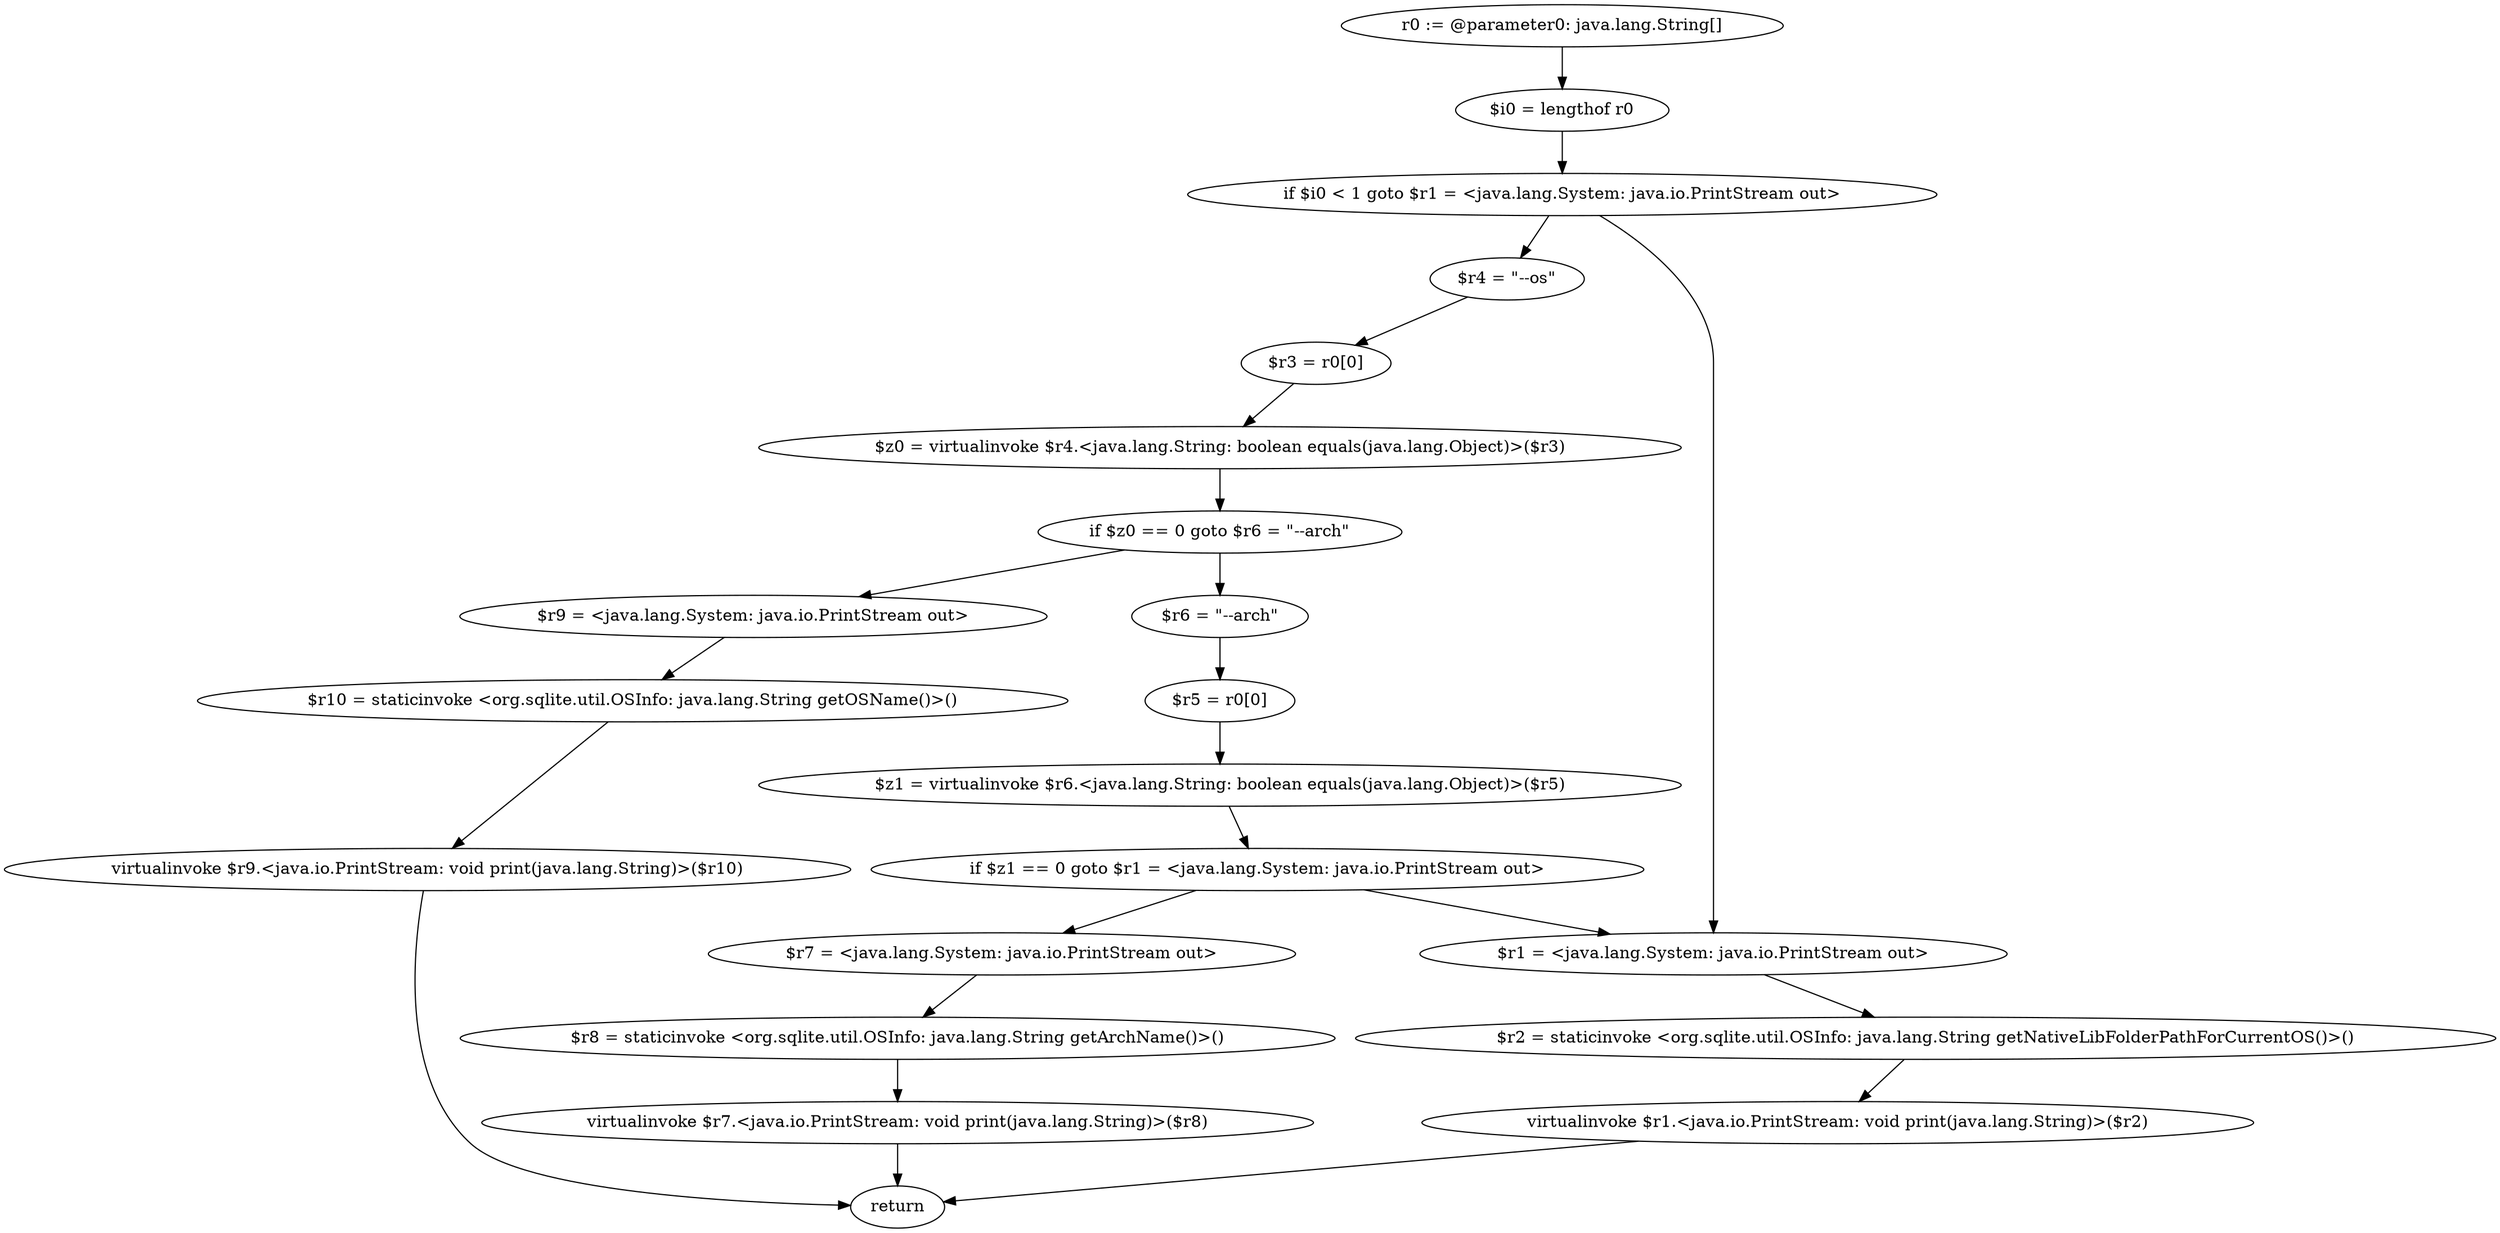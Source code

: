 digraph "unitGraph" {
    "r0 := @parameter0: java.lang.String[]"
    "$i0 = lengthof r0"
    "if $i0 < 1 goto $r1 = <java.lang.System: java.io.PrintStream out>"
    "$r4 = \"--os\""
    "$r3 = r0[0]"
    "$z0 = virtualinvoke $r4.<java.lang.String: boolean equals(java.lang.Object)>($r3)"
    "if $z0 == 0 goto $r6 = \"--arch\""
    "$r9 = <java.lang.System: java.io.PrintStream out>"
    "$r10 = staticinvoke <org.sqlite.util.OSInfo: java.lang.String getOSName()>()"
    "virtualinvoke $r9.<java.io.PrintStream: void print(java.lang.String)>($r10)"
    "return"
    "$r6 = \"--arch\""
    "$r5 = r0[0]"
    "$z1 = virtualinvoke $r6.<java.lang.String: boolean equals(java.lang.Object)>($r5)"
    "if $z1 == 0 goto $r1 = <java.lang.System: java.io.PrintStream out>"
    "$r7 = <java.lang.System: java.io.PrintStream out>"
    "$r8 = staticinvoke <org.sqlite.util.OSInfo: java.lang.String getArchName()>()"
    "virtualinvoke $r7.<java.io.PrintStream: void print(java.lang.String)>($r8)"
    "$r1 = <java.lang.System: java.io.PrintStream out>"
    "$r2 = staticinvoke <org.sqlite.util.OSInfo: java.lang.String getNativeLibFolderPathForCurrentOS()>()"
    "virtualinvoke $r1.<java.io.PrintStream: void print(java.lang.String)>($r2)"
    "r0 := @parameter0: java.lang.String[]"->"$i0 = lengthof r0";
    "$i0 = lengthof r0"->"if $i0 < 1 goto $r1 = <java.lang.System: java.io.PrintStream out>";
    "if $i0 < 1 goto $r1 = <java.lang.System: java.io.PrintStream out>"->"$r4 = \"--os\"";
    "if $i0 < 1 goto $r1 = <java.lang.System: java.io.PrintStream out>"->"$r1 = <java.lang.System: java.io.PrintStream out>";
    "$r4 = \"--os\""->"$r3 = r0[0]";
    "$r3 = r0[0]"->"$z0 = virtualinvoke $r4.<java.lang.String: boolean equals(java.lang.Object)>($r3)";
    "$z0 = virtualinvoke $r4.<java.lang.String: boolean equals(java.lang.Object)>($r3)"->"if $z0 == 0 goto $r6 = \"--arch\"";
    "if $z0 == 0 goto $r6 = \"--arch\""->"$r9 = <java.lang.System: java.io.PrintStream out>";
    "if $z0 == 0 goto $r6 = \"--arch\""->"$r6 = \"--arch\"";
    "$r9 = <java.lang.System: java.io.PrintStream out>"->"$r10 = staticinvoke <org.sqlite.util.OSInfo: java.lang.String getOSName()>()";
    "$r10 = staticinvoke <org.sqlite.util.OSInfo: java.lang.String getOSName()>()"->"virtualinvoke $r9.<java.io.PrintStream: void print(java.lang.String)>($r10)";
    "virtualinvoke $r9.<java.io.PrintStream: void print(java.lang.String)>($r10)"->"return";
    "$r6 = \"--arch\""->"$r5 = r0[0]";
    "$r5 = r0[0]"->"$z1 = virtualinvoke $r6.<java.lang.String: boolean equals(java.lang.Object)>($r5)";
    "$z1 = virtualinvoke $r6.<java.lang.String: boolean equals(java.lang.Object)>($r5)"->"if $z1 == 0 goto $r1 = <java.lang.System: java.io.PrintStream out>";
    "if $z1 == 0 goto $r1 = <java.lang.System: java.io.PrintStream out>"->"$r7 = <java.lang.System: java.io.PrintStream out>";
    "if $z1 == 0 goto $r1 = <java.lang.System: java.io.PrintStream out>"->"$r1 = <java.lang.System: java.io.PrintStream out>";
    "$r7 = <java.lang.System: java.io.PrintStream out>"->"$r8 = staticinvoke <org.sqlite.util.OSInfo: java.lang.String getArchName()>()";
    "$r8 = staticinvoke <org.sqlite.util.OSInfo: java.lang.String getArchName()>()"->"virtualinvoke $r7.<java.io.PrintStream: void print(java.lang.String)>($r8)";
    "virtualinvoke $r7.<java.io.PrintStream: void print(java.lang.String)>($r8)"->"return";
    "$r1 = <java.lang.System: java.io.PrintStream out>"->"$r2 = staticinvoke <org.sqlite.util.OSInfo: java.lang.String getNativeLibFolderPathForCurrentOS()>()";
    "$r2 = staticinvoke <org.sqlite.util.OSInfo: java.lang.String getNativeLibFolderPathForCurrentOS()>()"->"virtualinvoke $r1.<java.io.PrintStream: void print(java.lang.String)>($r2)";
    "virtualinvoke $r1.<java.io.PrintStream: void print(java.lang.String)>($r2)"->"return";
}
